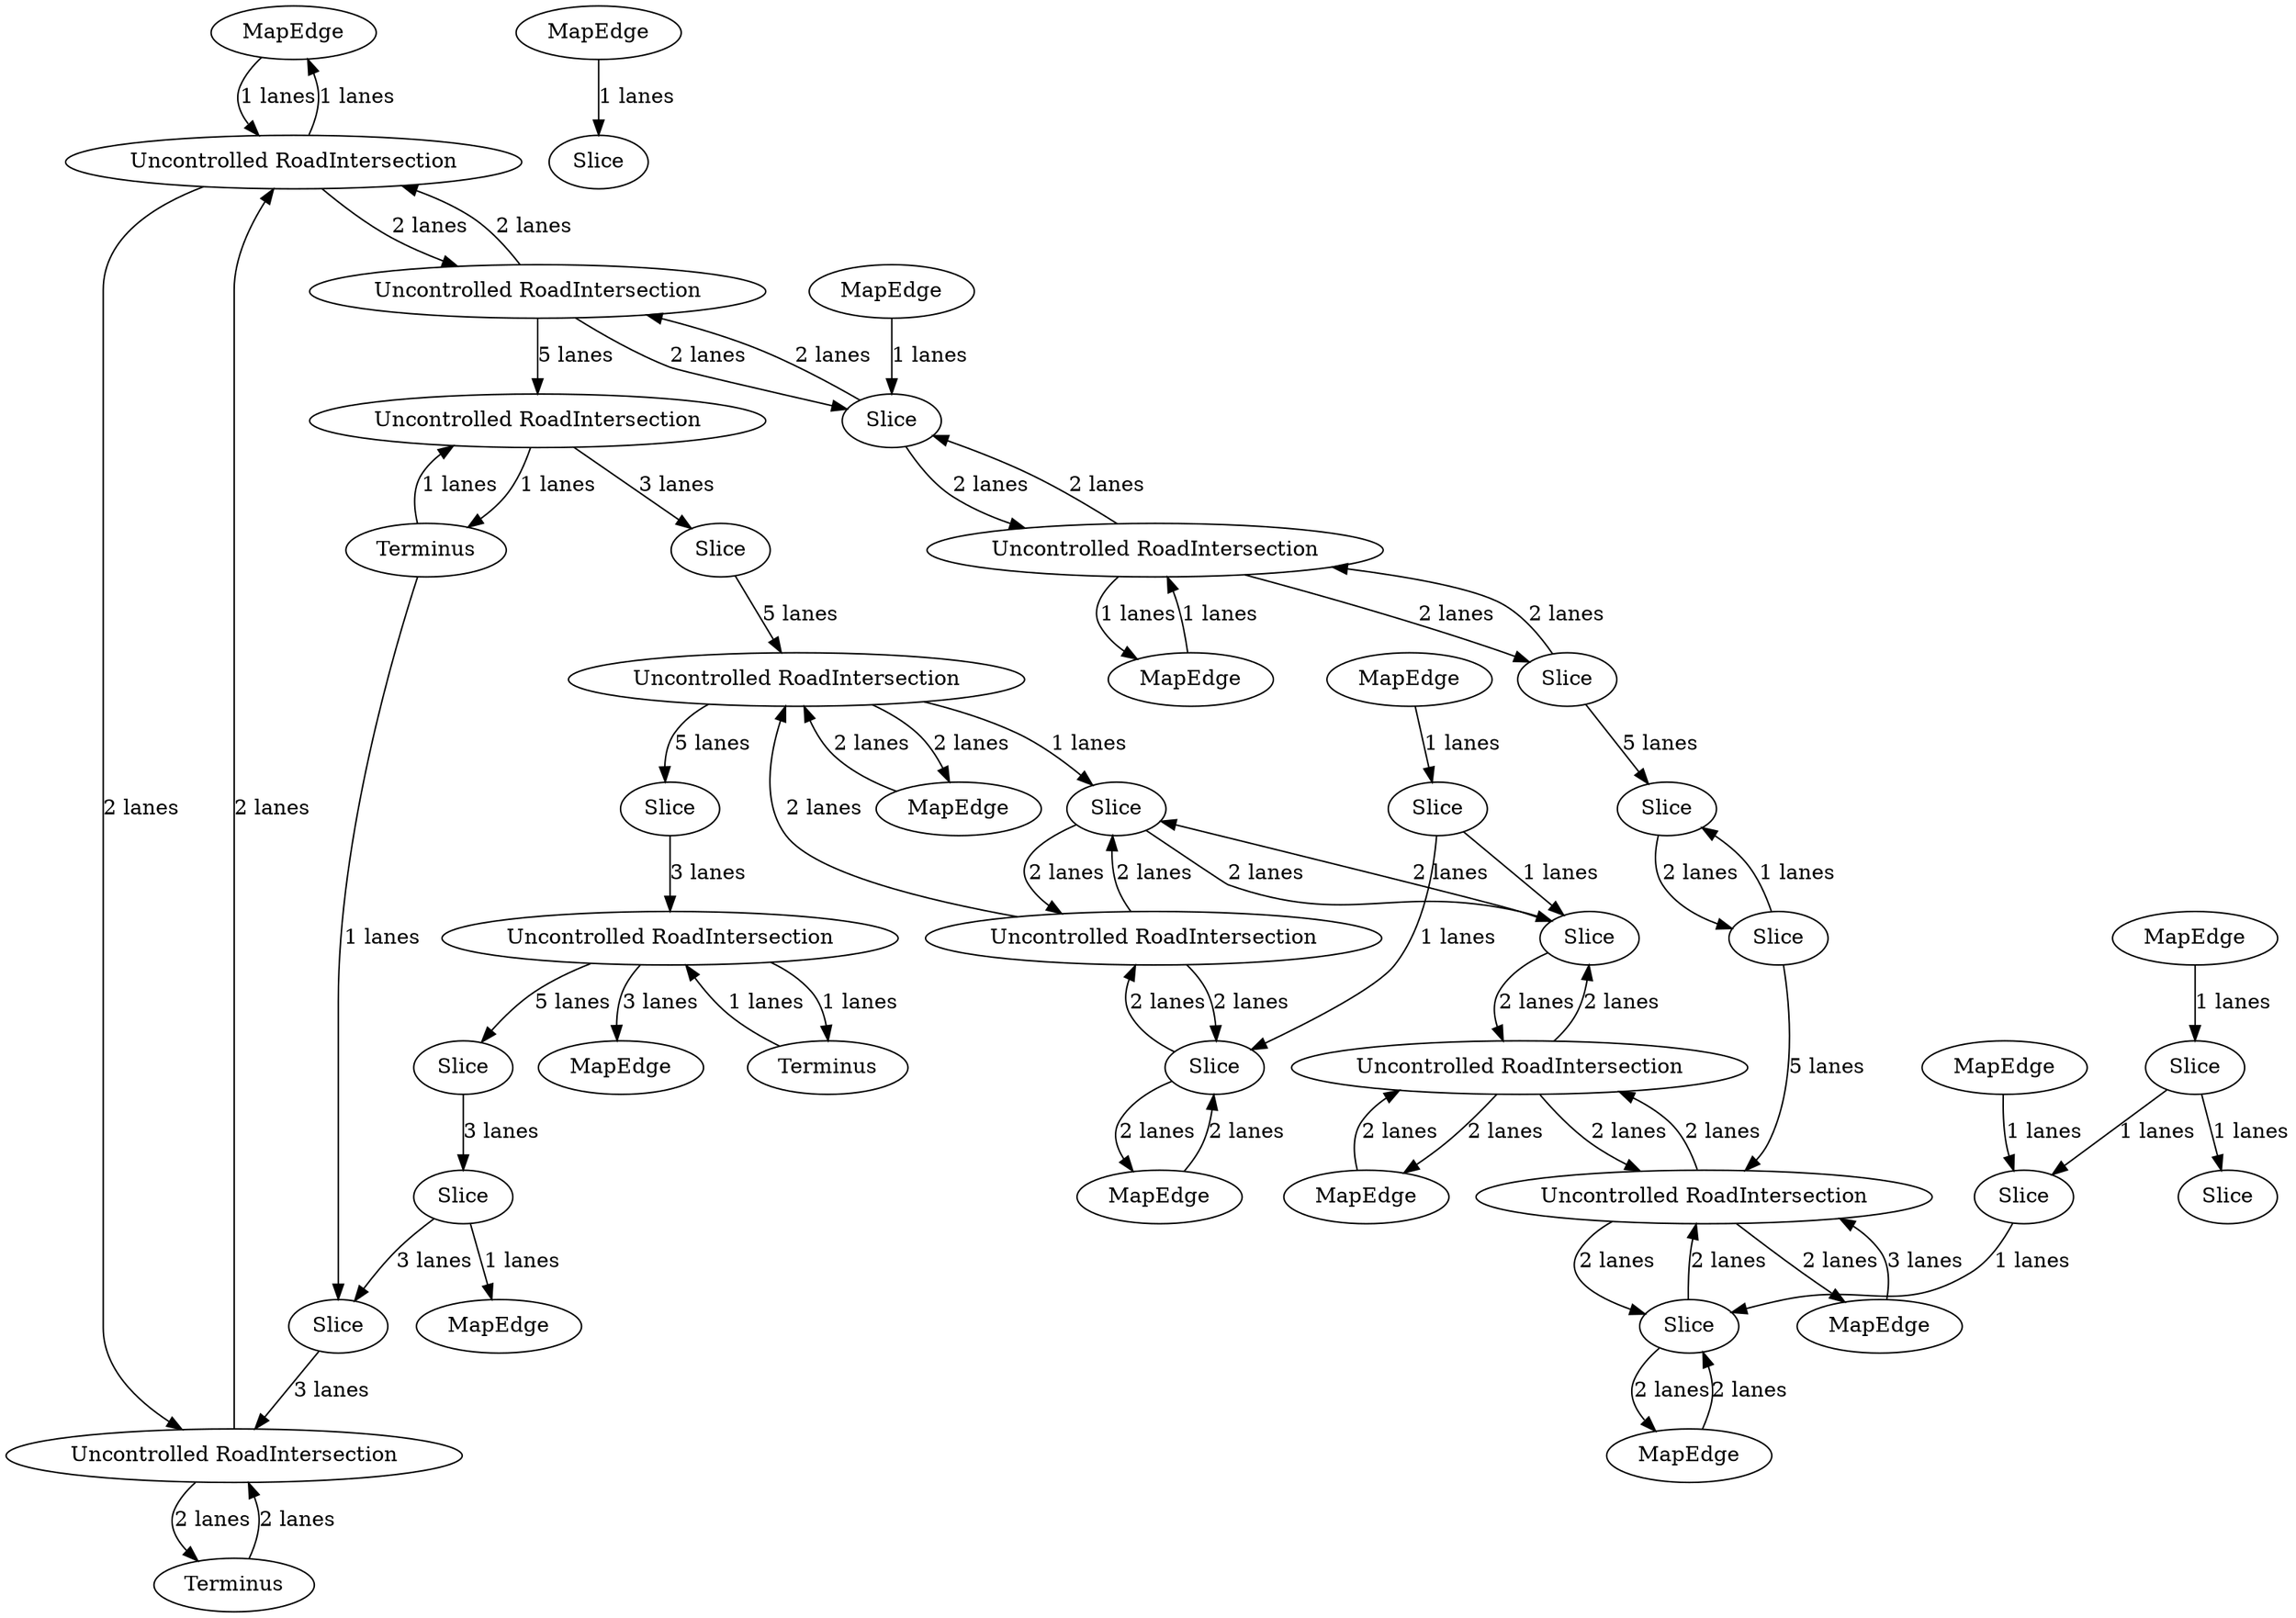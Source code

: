 digraph {
    0 [ label = "MapEdge" ]
    1 [ label = "MapEdge" ]
    2 [ label = "Terminus" ]
    3 [ label = "Uncontrolled RoadIntersection" ]
    4 [ label = "MapEdge" ]
    5 [ label = "Uncontrolled RoadIntersection" ]
    6 [ label = "Uncontrolled RoadIntersection" ]
    7 [ label = "Slice" ]
    8 [ label = "Uncontrolled RoadIntersection" ]
    9 [ label = "Slice" ]
    10 [ label = "Terminus" ]
    11 [ label = "Slice" ]
    12 [ label = "MapEdge" ]
    13 [ label = "Uncontrolled RoadIntersection" ]
    14 [ label = "Slice" ]
    15 [ label = "Slice" ]
    16 [ label = "Uncontrolled RoadIntersection" ]
    17 [ label = "MapEdge" ]
    18 [ label = "Slice" ]
    19 [ label = "Slice" ]
    20 [ label = "Slice" ]
    21 [ label = "MapEdge" ]
    22 [ label = "Slice" ]
    23 [ label = "Slice" ]
    24 [ label = "MapEdge" ]
    25 [ label = "Slice" ]
    26 [ label = "Slice" ]
    27 [ label = "Uncontrolled RoadIntersection" ]
    28 [ label = "Slice" ]
    29 [ label = "Slice" ]
    30 [ label = "MapEdge" ]
    31 [ label = "Uncontrolled RoadIntersection" ]
    32 [ label = "Terminus" ]
    33 [ label = "Uncontrolled RoadIntersection" ]
    34 [ label = "Slice" ]
    35 [ label = "MapEdge" ]
    36 [ label = "Slice" ]
    37 [ label = "MapEdge" ]
    38 [ label = "Uncontrolled RoadIntersection" ]
    39 [ label = "Slice" ]
    40 [ label = "Slice" ]
    41 [ label = "MapEdge" ]
    42 [ label = "MapEdge" ]
    43 [ label = "MapEdge" ]
    44 [ label = "MapEdge" ]
    38 -> 31 [ label = "2 lanes" ]
    43 -> 39 [ label = "2 lanes" ]
    39 -> 43 [ label = "2 lanes" ]
    39 -> 38 [ label = "2 lanes" ]
    38 -> 39 [ label = "2 lanes" ]
    6 -> 13 [ label = "5 lanes" ]
    27 -> 22 [ label = "5 lanes" ]
    16 -> 19 [ label = "2 lanes" ]
    19 -> 16 [ label = "2 lanes" ]
    19 -> 21 [ label = "2 lanes" ]
    21 -> 19 [ label = "2 lanes" ]
    33 -> 37 [ label = "2 lanes" ]
    37 -> 33 [ label = "2 lanes" ]
    31 -> 35 [ label = "2 lanes" ]
    35 -> 31 [ label = "2 lanes" ]
    2 -> 3 [ label = "2 lanes" ]
    3 -> 2 [ label = "2 lanes" ]
    3 -> 5 [ label = "2 lanes" ]
    5 -> 3 [ label = "2 lanes" ]
    5 -> 6 [ label = "2 lanes" ]
    6 -> 5 [ label = "2 lanes" ]
    31 -> 29 [ label = "5 lanes" ]
    1 -> 7 [ label = "1 lanes" ]
    27 -> 32 [ label = "1 lanes" ]
    32 -> 27 [ label = "1 lanes" ]
    15 -> 14 [ label = "1 lanes" ]
    11 -> 14 [ label = "5 lanes" ]
    13 -> 28 [ label = "3 lanes" ]
    22 -> 18 [ label = "3 lanes" ]
    18 -> 9 [ label = "3 lanes" ]
    9 -> 3 [ label = "3 lanes" ]
    28 -> 31 [ label = "5 lanes" ]
    29 -> 27 [ label = "3 lanes" ]
    27 -> 24 [ label = "3 lanes" ]
    31 -> 36 [ label = "1 lanes" ]
    38 -> 36 [ label = "2 lanes" ]
    36 -> 38 [ label = "2 lanes" ]
    36 -> 34 [ label = "2 lanes" ]
    34 -> 36 [ label = "2 lanes" ]
    34 -> 33 [ label = "2 lanes" ]
    33 -> 34 [ label = "2 lanes" ]
    33 -> 16 [ label = "2 lanes" ]
    16 -> 33 [ label = "2 lanes" ]
    14 -> 15 [ label = "2 lanes" ]
    6 -> 7 [ label = "2 lanes" ]
    7 -> 6 [ label = "2 lanes" ]
    7 -> 8 [ label = "2 lanes" ]
    8 -> 7 [ label = "2 lanes" ]
    8 -> 11 [ label = "2 lanes" ]
    11 -> 8 [ label = "2 lanes" ]
    13 -> 10 [ label = "1 lanes" ]
    10 -> 13 [ label = "1 lanes" ]
    44 -> 40 [ label = "1 lanes" ]
    40 -> 34 [ label = "1 lanes" ]
    40 -> 39 [ label = "1 lanes" ]
    30 -> 23 [ label = "1 lanes" ]
    23 -> 19 [ label = "1 lanes" ]
    42 -> 25 [ label = "1 lanes" ]
    25 -> 23 [ label = "1 lanes" ]
    25 -> 26 [ label = "1 lanes" ]
    41 -> 20 [ label = "1 lanes" ]
    8 -> 4 [ label = "1 lanes" ]
    4 -> 8 [ label = "1 lanes" ]
    0 -> 5 [ label = "1 lanes" ]
    5 -> 0 [ label = "1 lanes" ]
    10 -> 9 [ label = "1 lanes" ]
    18 -> 17 [ label = "1 lanes" ]
    15 -> 16 [ label = "5 lanes" ]
    16 -> 12 [ label = "2 lanes" ]
    12 -> 16 [ label = "3 lanes" ]
}
